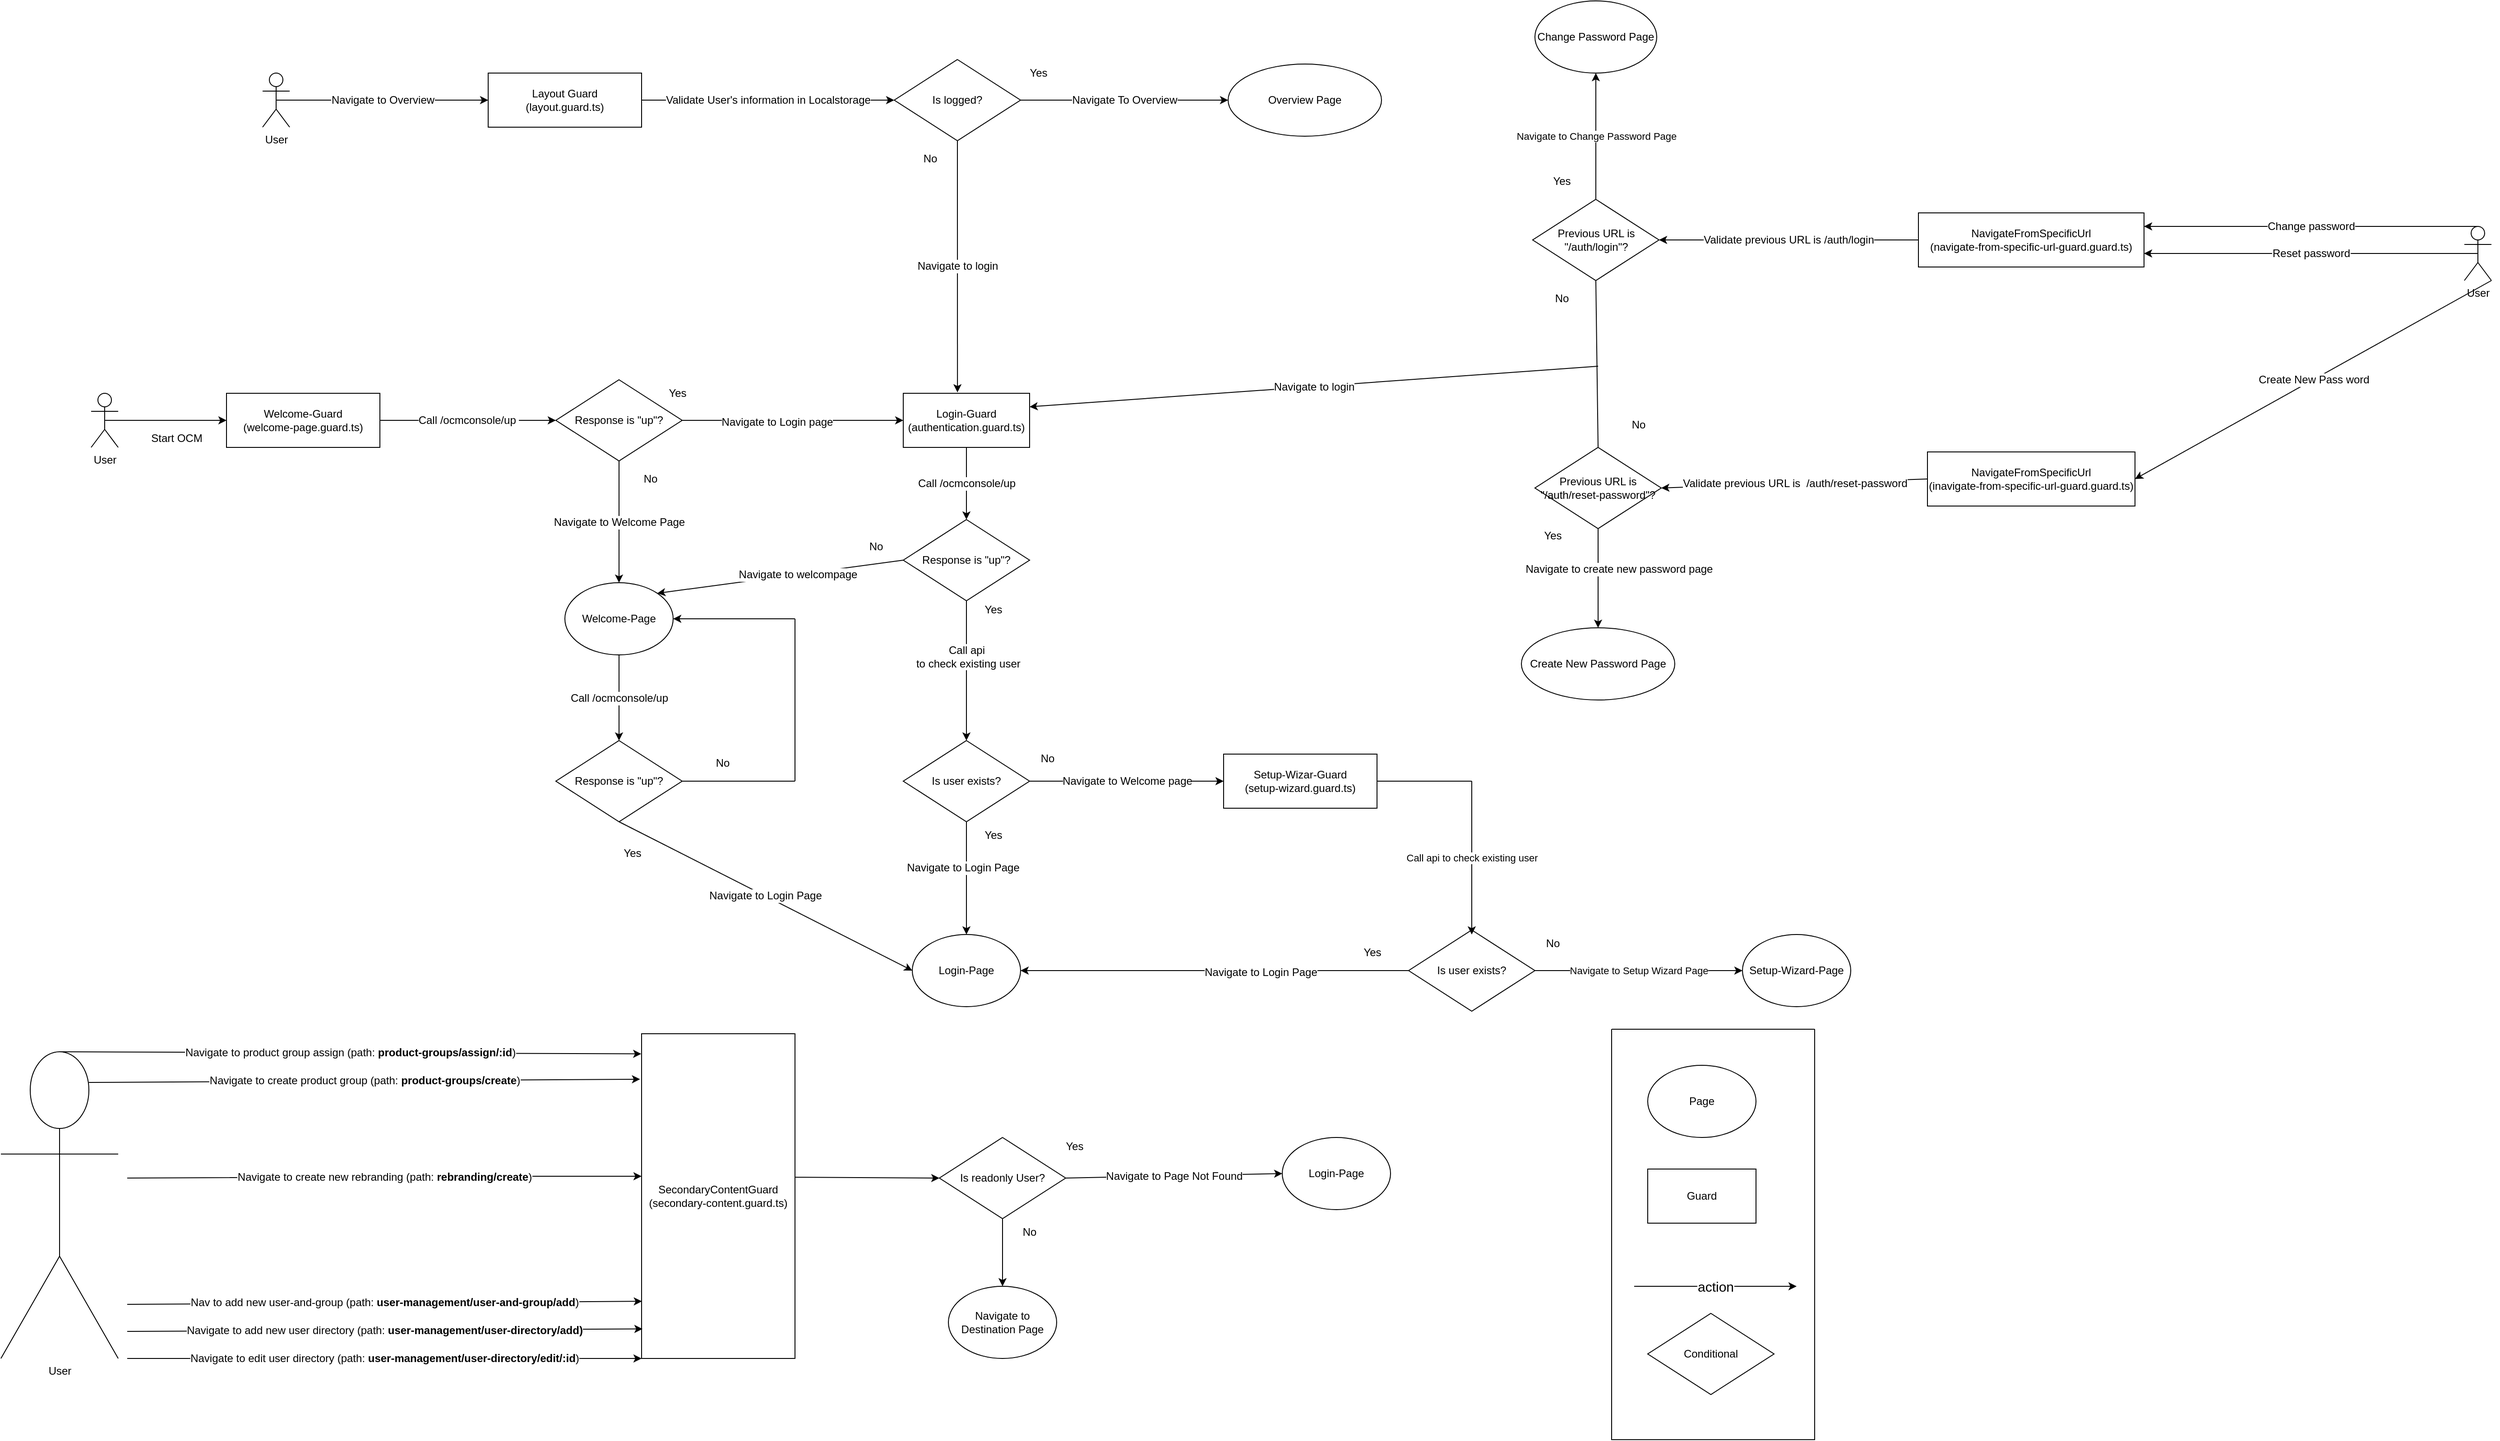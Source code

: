 <mxfile version="15.2.9" type="github">
  <diagram id="R2lEEEUBdFMjLlhIrx00" name="Page-1">
    <mxGraphModel dx="3125" dy="1843" grid="1" gridSize="10" guides="1" tooltips="1" connect="1" arrows="1" fold="1" page="0" pageScale="1" pageWidth="850" pageHeight="1100" math="0" shadow="0" extFonts="Permanent Marker^https://fonts.googleapis.com/css?family=Permanent+Marker">
      <root>
        <mxCell id="0" />
        <mxCell id="1" parent="0" />
        <mxCell id="M-KNJrDklRf5NZTeeunS-158" value="User&lt;br&gt;" style="shape=umlActor;verticalLabelPosition=bottom;verticalAlign=top;html=1;outlineConnect=0;sketch=0;direction=east;" vertex="1" parent="1">
          <mxGeometry x="2410" y="-135" width="30" height="60" as="geometry" />
        </mxCell>
        <mxCell id="M-KNJrDklRf5NZTeeunS-159" value="NavigateFromSpecificUrl&lt;br&gt;(navigate-from-specific-url-guard.guard.ts)" style="rounded=0;whiteSpace=wrap;html=1;sketch=0;direction=east;" vertex="1" parent="1">
          <mxGeometry x="1805" y="-150" width="250" height="60" as="geometry" />
        </mxCell>
        <mxCell id="M-KNJrDklRf5NZTeeunS-160" value="Change password" style="endArrow=classic;html=1;fontSize=12;exitX=0.5;exitY=0;exitDx=0;exitDy=0;exitPerimeter=0;sketch=0;entryX=1;entryY=0.25;entryDx=0;entryDy=0;" edge="1" parent="1" source="M-KNJrDklRf5NZTeeunS-158" target="M-KNJrDklRf5NZTeeunS-159">
          <mxGeometry relative="1" as="geometry">
            <mxPoint x="1205" y="-225" as="sourcePoint" />
            <mxPoint x="2220" y="-40" as="targetPoint" />
          </mxGeometry>
        </mxCell>
        <mxCell id="M-KNJrDklRf5NZTeeunS-161" value="Previous URL is &quot;/auth/login&quot;?" style="rhombus;whiteSpace=wrap;html=1;sketch=0;direction=east;" vertex="1" parent="1">
          <mxGeometry x="1377.5" y="-165" width="140" height="90" as="geometry" />
        </mxCell>
        <mxCell id="M-KNJrDklRf5NZTeeunS-162" value="Validate previous URL is /auth/login" style="endArrow=classic;html=1;fontSize=12;entryX=1;entryY=0.5;entryDx=0;entryDy=0;exitX=0;exitY=0.5;exitDx=0;exitDy=0;sketch=0;" edge="1" parent="1" source="M-KNJrDklRf5NZTeeunS-159" target="M-KNJrDklRf5NZTeeunS-161">
          <mxGeometry relative="1" as="geometry">
            <mxPoint x="1365" y="35" as="sourcePoint" />
            <mxPoint x="1605" y="35" as="targetPoint" />
          </mxGeometry>
        </mxCell>
        <mxCell id="M-KNJrDklRf5NZTeeunS-163" value="Change Password Page" style="ellipse;whiteSpace=wrap;html=1;sketch=0;direction=east;" vertex="1" parent="1">
          <mxGeometry x="1380" y="-385" width="135" height="80" as="geometry" />
        </mxCell>
        <mxCell id="M-KNJrDklRf5NZTeeunS-165" value="Navigate to Change Password Page" style="endArrow=classic;html=1;startArrow=none;sketch=0;entryX=0.5;entryY=1;entryDx=0;entryDy=0;exitX=0.5;exitY=0;exitDx=0;exitDy=0;" edge="1" parent="1" source="M-KNJrDklRf5NZTeeunS-161" target="M-KNJrDklRf5NZTeeunS-163">
          <mxGeometry width="50" height="50" relative="1" as="geometry">
            <mxPoint x="1445" y="35" as="sourcePoint" />
            <mxPoint x="1535" y="-55" as="targetPoint" />
          </mxGeometry>
        </mxCell>
        <mxCell id="M-KNJrDklRf5NZTeeunS-171" value="NavigateFromSpecificUrl&lt;br&gt;(inavigate-from-specific-url-guard.guard.ts)" style="rounded=0;whiteSpace=wrap;html=1;sketch=0;direction=east;" vertex="1" parent="1">
          <mxGeometry x="1815" y="115" width="230" height="60" as="geometry" />
        </mxCell>
        <mxCell id="M-KNJrDklRf5NZTeeunS-172" value="Previous URL is &quot;/auth/reset-password&quot;?" style="rhombus;whiteSpace=wrap;html=1;sketch=0;direction=east;" vertex="1" parent="1">
          <mxGeometry x="1380" y="110" width="140" height="90" as="geometry" />
        </mxCell>
        <mxCell id="M-KNJrDklRf5NZTeeunS-173" value="Validate previous URL is&amp;nbsp; /auth/reset-password" style="endArrow=classic;html=1;fontSize=12;exitX=0;exitY=0.5;exitDx=0;exitDy=0;sketch=0;entryX=1;entryY=0.5;entryDx=0;entryDy=0;" edge="1" parent="1" source="M-KNJrDklRf5NZTeeunS-171" target="M-KNJrDklRf5NZTeeunS-172">
          <mxGeometry relative="1" as="geometry">
            <mxPoint x="1365" y="280" as="sourcePoint" />
            <mxPoint x="1560" y="180" as="targetPoint" />
          </mxGeometry>
        </mxCell>
        <mxCell id="M-KNJrDklRf5NZTeeunS-174" value="Create New Password Page" style="ellipse;whiteSpace=wrap;html=1;sketch=0;direction=east;" vertex="1" parent="1">
          <mxGeometry x="1365" y="310" width="170" height="80" as="geometry" />
        </mxCell>
        <mxCell id="M-KNJrDklRf5NZTeeunS-175" value="" style="endArrow=classic;html=1;startArrow=none;entryX=0.5;entryY=0;entryDx=0;entryDy=0;sketch=0;exitX=0.5;exitY=1;exitDx=0;exitDy=0;" edge="1" parent="1" source="M-KNJrDklRf5NZTeeunS-172" target="M-KNJrDklRf5NZTeeunS-174">
          <mxGeometry width="50" height="50" relative="1" as="geometry">
            <mxPoint x="1370" y="240" as="sourcePoint" />
            <mxPoint x="2225" y="305" as="targetPoint" />
          </mxGeometry>
        </mxCell>
        <mxCell id="M-KNJrDklRf5NZTeeunS-176" value="Navigate to create new password page" style="edgeLabel;html=1;align=center;verticalAlign=middle;resizable=0;points=[];fontSize=12;" vertex="1" connectable="0" parent="M-KNJrDklRf5NZTeeunS-175">
          <mxGeometry x="-0.184" y="-4" relative="1" as="geometry">
            <mxPoint x="27" as="offset" />
          </mxGeometry>
        </mxCell>
        <mxCell id="M-KNJrDklRf5NZTeeunS-177" value="Yes" style="text;html=1;strokeColor=none;fillColor=none;align=center;verticalAlign=middle;whiteSpace=wrap;rounded=0;sketch=0;direction=east;" vertex="1" parent="1">
          <mxGeometry x="1310" y="200" width="180" height="15" as="geometry" />
        </mxCell>
        <mxCell id="M-KNJrDklRf5NZTeeunS-180" value="No" style="text;html=1;strokeColor=none;fillColor=none;align=center;verticalAlign=middle;whiteSpace=wrap;rounded=0;sketch=0;direction=east;" vertex="1" parent="1">
          <mxGeometry x="1405" y="70" width="180" height="30" as="geometry" />
        </mxCell>
        <mxCell id="M-KNJrDklRf5NZTeeunS-181" value="Create New Pass word" style="endArrow=classic;html=1;fontSize=12;entryX=1;entryY=0.5;entryDx=0;entryDy=0;exitX=1;exitY=1;exitDx=0;exitDy=0;sketch=0;exitPerimeter=0;" edge="1" parent="1" source="M-KNJrDklRf5NZTeeunS-158" target="M-KNJrDklRf5NZTeeunS-171">
          <mxGeometry relative="1" as="geometry">
            <mxPoint x="1005" y="-105" as="sourcePoint" />
            <mxPoint x="1245" y="-105" as="targetPoint" />
          </mxGeometry>
        </mxCell>
        <mxCell id="M-KNJrDklRf5NZTeeunS-182" value="Reset password" style="endArrow=classic;html=1;fontSize=12;entryX=1;entryY=0.75;entryDx=0;entryDy=0;exitX=0.5;exitY=0.5;exitDx=0;exitDy=0;sketch=0;exitPerimeter=0;" edge="1" parent="1" source="M-KNJrDklRf5NZTeeunS-158" target="M-KNJrDklRf5NZTeeunS-159">
          <mxGeometry relative="1" as="geometry">
            <mxPoint x="997.5" y="-129" as="sourcePoint" />
            <mxPoint x="1242.93" y="-127.02" as="targetPoint" />
          </mxGeometry>
        </mxCell>
        <mxCell id="M-KNJrDklRf5NZTeeunS-3" value="" style="endArrow=classic;html=1;exitX=0.5;exitY=0.5;exitDx=0;exitDy=0;exitPerimeter=0;entryX=0;entryY=0.5;entryDx=0;entryDy=0;" edge="1" parent="1" source="M-KNJrDklRf5NZTeeunS-4" target="M-KNJrDklRf5NZTeeunS-6">
          <mxGeometry width="50" height="50" relative="1" as="geometry">
            <mxPoint x="-30" y="80" as="sourcePoint" />
            <mxPoint x="-50" y="80" as="targetPoint" />
          </mxGeometry>
        </mxCell>
        <mxCell id="M-KNJrDklRf5NZTeeunS-4" value="User&lt;br&gt;" style="shape=umlActor;verticalLabelPosition=bottom;verticalAlign=top;html=1;outlineConnect=0;" vertex="1" parent="1">
          <mxGeometry x="-220" y="50" width="30" height="60" as="geometry" />
        </mxCell>
        <mxCell id="M-KNJrDklRf5NZTeeunS-5" value="Start OCM" style="text;html=1;strokeColor=none;fillColor=none;align=center;verticalAlign=middle;whiteSpace=wrap;rounded=0;" vertex="1" parent="1">
          <mxGeometry x="-160" y="90" width="70" height="20" as="geometry" />
        </mxCell>
        <mxCell id="M-KNJrDklRf5NZTeeunS-6" value="Welcome-Guard&lt;br&gt;(welcome-page.guard.ts)" style="rounded=0;whiteSpace=wrap;html=1;" vertex="1" parent="1">
          <mxGeometry x="-70" y="50" width="170" height="60" as="geometry" />
        </mxCell>
        <mxCell id="M-KNJrDklRf5NZTeeunS-7" value="" style="endArrow=classic;html=1;entryX=0;entryY=0.5;entryDx=0;entryDy=0;exitX=1;exitY=0.5;exitDx=0;exitDy=0;" edge="1" parent="1" source="M-KNJrDklRf5NZTeeunS-41" target="M-KNJrDklRf5NZTeeunS-9">
          <mxGeometry width="50" height="50" relative="1" as="geometry">
            <mxPoint x="480" y="80" as="sourcePoint" />
            <mxPoint x="600" y="80" as="targetPoint" />
          </mxGeometry>
        </mxCell>
        <mxCell id="M-KNJrDklRf5NZTeeunS-54" value="Text" style="edgeLabel;html=1;align=center;verticalAlign=middle;resizable=0;points=[];" vertex="1" connectable="0" parent="M-KNJrDklRf5NZTeeunS-7">
          <mxGeometry x="-0.2" y="-3" relative="1" as="geometry">
            <mxPoint as="offset" />
          </mxGeometry>
        </mxCell>
        <mxCell id="M-KNJrDklRf5NZTeeunS-55" value="Text" style="edgeLabel;html=1;align=center;verticalAlign=middle;resizable=0;points=[];" vertex="1" connectable="0" parent="M-KNJrDklRf5NZTeeunS-7">
          <mxGeometry x="-0.167" y="-5" relative="1" as="geometry">
            <mxPoint as="offset" />
          </mxGeometry>
        </mxCell>
        <mxCell id="M-KNJrDklRf5NZTeeunS-56" value="&lt;span style=&quot;font-size: 12px;&quot;&gt;Navigate to Login page&lt;/span&gt;" style="edgeLabel;html=1;align=center;verticalAlign=middle;resizable=0;points=[];fontSize=12;" vertex="1" connectable="0" parent="M-KNJrDklRf5NZTeeunS-7">
          <mxGeometry x="-0.143" y="-2" relative="1" as="geometry">
            <mxPoint as="offset" />
          </mxGeometry>
        </mxCell>
        <mxCell id="M-KNJrDklRf5NZTeeunS-9" value="Login-Guard&lt;br&gt;(authentication.guard.ts)&lt;br&gt;" style="rounded=0;whiteSpace=wrap;html=1;" vertex="1" parent="1">
          <mxGeometry x="680" y="50" width="140" height="60" as="geometry" />
        </mxCell>
        <mxCell id="M-KNJrDklRf5NZTeeunS-12" value="Welcome-Page" style="ellipse;whiteSpace=wrap;html=1;" vertex="1" parent="1">
          <mxGeometry x="305" y="260" width="120" height="80" as="geometry" />
        </mxCell>
        <mxCell id="M-KNJrDklRf5NZTeeunS-16" value="Login-Page" style="ellipse;whiteSpace=wrap;html=1;" vertex="1" parent="1">
          <mxGeometry x="690" y="650" width="120" height="80" as="geometry" />
        </mxCell>
        <mxCell id="M-KNJrDklRf5NZTeeunS-23" value="Response is &quot;up&quot;?" style="rhombus;whiteSpace=wrap;html=1;" vertex="1" parent="1">
          <mxGeometry x="680" y="190" width="140" height="90" as="geometry" />
        </mxCell>
        <mxCell id="M-KNJrDklRf5NZTeeunS-25" value="&lt;font style=&quot;font-size: 12px&quot;&gt;Call /ocmconsole/up&lt;/font&gt;" style="endArrow=classic;html=1;entryX=0.5;entryY=0;entryDx=0;entryDy=0;exitX=0.5;exitY=1;exitDx=0;exitDy=0;" edge="1" parent="1" source="M-KNJrDklRf5NZTeeunS-9" target="M-KNJrDklRf5NZTeeunS-23">
          <mxGeometry width="50" height="50" relative="1" as="geometry">
            <mxPoint x="445" y="310" as="sourcePoint" />
            <mxPoint x="690" y="360" as="targetPoint" />
          </mxGeometry>
        </mxCell>
        <mxCell id="M-KNJrDklRf5NZTeeunS-26" value="" style="endArrow=classic;html=1;exitX=0.5;exitY=1;exitDx=0;exitDy=0;entryX=0.5;entryY=0;entryDx=0;entryDy=0;" edge="1" parent="1" source="M-KNJrDklRf5NZTeeunS-23" target="M-KNJrDklRf5NZTeeunS-30">
          <mxGeometry width="50" height="50" relative="1" as="geometry">
            <mxPoint x="740" y="340" as="sourcePoint" />
            <mxPoint x="750" y="360" as="targetPoint" />
          </mxGeometry>
        </mxCell>
        <mxCell id="M-KNJrDklRf5NZTeeunS-43" value="&lt;span style=&quot;font-size: 12px&quot;&gt;Call api&lt;br&gt;&amp;nbsp;to check existing user&lt;/span&gt;" style="edgeLabel;html=1;align=center;verticalAlign=middle;resizable=0;points=[];" vertex="1" connectable="0" parent="M-KNJrDklRf5NZTeeunS-26">
          <mxGeometry x="-0.4" y="-4" relative="1" as="geometry">
            <mxPoint x="4" y="15" as="offset" />
          </mxGeometry>
        </mxCell>
        <mxCell id="M-KNJrDklRf5NZTeeunS-27" value="Yes" style="text;html=1;strokeColor=none;fillColor=none;align=center;verticalAlign=middle;whiteSpace=wrap;rounded=0;" vertex="1" parent="1">
          <mxGeometry x="690" y="480" width="180" height="20" as="geometry" />
        </mxCell>
        <mxCell id="M-KNJrDklRf5NZTeeunS-28" value="No" style="text;html=1;strokeColor=none;fillColor=none;align=center;verticalAlign=middle;whiteSpace=wrap;rounded=0;" vertex="1" parent="1">
          <mxGeometry x="560" y="210" width="180" height="20" as="geometry" />
        </mxCell>
        <mxCell id="M-KNJrDklRf5NZTeeunS-29" value="" style="endArrow=classic;html=1;exitX=0;exitY=0.5;exitDx=0;exitDy=0;entryX=1;entryY=0;entryDx=0;entryDy=0;" edge="1" parent="1" source="M-KNJrDklRf5NZTeeunS-23" target="M-KNJrDklRf5NZTeeunS-12">
          <mxGeometry width="50" height="50" relative="1" as="geometry">
            <mxPoint x="760" y="290" as="sourcePoint" />
            <mxPoint x="930" y="235" as="targetPoint" />
          </mxGeometry>
        </mxCell>
        <mxCell id="M-KNJrDklRf5NZTeeunS-45" value="&lt;span style=&quot;font-size: 12px&quot;&gt;Navigate to welcompage&lt;/span&gt;" style="edgeLabel;html=1;align=center;verticalAlign=middle;resizable=0;points=[];" vertex="1" connectable="0" parent="M-KNJrDklRf5NZTeeunS-29">
          <mxGeometry x="-0.143" relative="1" as="geometry">
            <mxPoint as="offset" />
          </mxGeometry>
        </mxCell>
        <mxCell id="M-KNJrDklRf5NZTeeunS-32" value="" style="endArrow=classic;html=1;exitX=0.5;exitY=1;exitDx=0;exitDy=0;entryX=0.5;entryY=0;entryDx=0;entryDy=0;startArrow=none;" edge="1" parent="1" source="M-KNJrDklRf5NZTeeunS-30" target="M-KNJrDklRf5NZTeeunS-16">
          <mxGeometry width="50" height="50" relative="1" as="geometry">
            <mxPoint x="750" y="450" as="sourcePoint" />
            <mxPoint x="750" y="530" as="targetPoint" />
          </mxGeometry>
        </mxCell>
        <mxCell id="M-KNJrDklRf5NZTeeunS-79" value="Navigate to Login Page" style="edgeLabel;html=1;align=center;verticalAlign=middle;resizable=0;points=[];fontSize=12;" vertex="1" connectable="0" parent="M-KNJrDklRf5NZTeeunS-32">
          <mxGeometry x="-0.184" y="-4" relative="1" as="geometry">
            <mxPoint as="offset" />
          </mxGeometry>
        </mxCell>
        <mxCell id="M-KNJrDklRf5NZTeeunS-33" value="Yes" style="text;html=1;strokeColor=none;fillColor=none;align=center;verticalAlign=middle;whiteSpace=wrap;rounded=0;" vertex="1" parent="1">
          <mxGeometry x="690" y="280" width="180" height="20" as="geometry" />
        </mxCell>
        <mxCell id="M-KNJrDklRf5NZTeeunS-36" value="&lt;font style=&quot;font-size: 12px&quot;&gt;Navigate to Welcome page&lt;/font&gt;" style="endArrow=classic;html=1;exitX=1;exitY=0.5;exitDx=0;exitDy=0;entryX=0;entryY=0.5;entryDx=0;entryDy=0;" edge="1" parent="1" source="M-KNJrDklRf5NZTeeunS-30" target="M-KNJrDklRf5NZTeeunS-39">
          <mxGeometry width="50" height="50" relative="1" as="geometry">
            <mxPoint x="830" y="245" as="sourcePoint" />
            <mxPoint x="960" y="405" as="targetPoint" />
          </mxGeometry>
        </mxCell>
        <mxCell id="M-KNJrDklRf5NZTeeunS-37" value="Setup-Wizard-Page" style="ellipse;whiteSpace=wrap;html=1;" vertex="1" parent="1">
          <mxGeometry x="1610" y="650" width="120" height="80" as="geometry" />
        </mxCell>
        <mxCell id="M-KNJrDklRf5NZTeeunS-38" value="No" style="text;html=1;strokeColor=none;fillColor=none;align=center;verticalAlign=middle;whiteSpace=wrap;rounded=0;" vertex="1" parent="1">
          <mxGeometry x="750" y="445" width="180" height="20" as="geometry" />
        </mxCell>
        <mxCell id="M-KNJrDklRf5NZTeeunS-39" value="Setup-Wizar-Guard&lt;br&gt;(setup-wizard.guard.ts)" style="rounded=0;whiteSpace=wrap;html=1;" vertex="1" parent="1">
          <mxGeometry x="1035" y="450" width="170" height="60" as="geometry" />
        </mxCell>
        <mxCell id="M-KNJrDklRf5NZTeeunS-41" value="Response is &quot;up&quot;?" style="rhombus;whiteSpace=wrap;html=1;" vertex="1" parent="1">
          <mxGeometry x="295" y="35" width="140" height="90" as="geometry" />
        </mxCell>
        <mxCell id="M-KNJrDklRf5NZTeeunS-42" value="&lt;font style=&quot;font-size: 12px&quot;&gt;Navigate to Welcome Page&lt;/font&gt;" style="endArrow=classic;html=1;exitX=0.5;exitY=1;exitDx=0;exitDy=0;entryX=0.5;entryY=0;entryDx=0;entryDy=0;" edge="1" parent="1" source="M-KNJrDklRf5NZTeeunS-41" target="M-KNJrDklRf5NZTeeunS-12">
          <mxGeometry width="50" height="50" relative="1" as="geometry">
            <mxPoint x="362.5" y="150" as="sourcePoint" />
            <mxPoint x="320" y="240" as="targetPoint" />
          </mxGeometry>
        </mxCell>
        <mxCell id="M-KNJrDklRf5NZTeeunS-30" value="Is user exists?" style="rhombus;whiteSpace=wrap;html=1;" vertex="1" parent="1">
          <mxGeometry x="680" y="435" width="140" height="90" as="geometry" />
        </mxCell>
        <mxCell id="M-KNJrDklRf5NZTeeunS-49" style="edgeStyle=orthogonalEdgeStyle;rounded=0;orthogonalLoop=1;jettySize=auto;html=1;exitX=0.5;exitY=1;exitDx=0;exitDy=0;" edge="1" parent="1" source="M-KNJrDklRf5NZTeeunS-38" target="M-KNJrDklRf5NZTeeunS-38">
          <mxGeometry relative="1" as="geometry" />
        </mxCell>
        <mxCell id="M-KNJrDklRf5NZTeeunS-50" value="Yes" style="text;html=1;strokeColor=none;fillColor=none;align=center;verticalAlign=middle;whiteSpace=wrap;rounded=0;" vertex="1" parent="1">
          <mxGeometry x="690" y="530" width="180" height="20" as="geometry" />
        </mxCell>
        <mxCell id="M-KNJrDklRf5NZTeeunS-51" value="&lt;font style=&quot;font-size: 12px&quot;&gt;Call /ocmconsole/up&amp;nbsp;&lt;/font&gt;" style="endArrow=classic;html=1;exitX=1;exitY=0.5;exitDx=0;exitDy=0;entryX=0;entryY=0.5;entryDx=0;entryDy=0;" edge="1" parent="1" source="M-KNJrDklRf5NZTeeunS-6" target="M-KNJrDklRf5NZTeeunS-41">
          <mxGeometry width="50" height="50" relative="1" as="geometry">
            <mxPoint x="390" y="215" as="sourcePoint" />
            <mxPoint x="395" y="280" as="targetPoint" />
          </mxGeometry>
        </mxCell>
        <mxCell id="M-KNJrDklRf5NZTeeunS-52" value="Yes" style="text;html=1;strokeColor=none;fillColor=none;align=center;verticalAlign=middle;whiteSpace=wrap;rounded=0;" vertex="1" parent="1">
          <mxGeometry x="340" y="40" width="180" height="20" as="geometry" />
        </mxCell>
        <mxCell id="M-KNJrDklRf5NZTeeunS-58" value="&#xa;&#xa;&lt;span style=&quot;color: rgb(0, 0, 0); font-family: helvetica; font-size: 12px; font-style: normal; font-weight: 400; letter-spacing: normal; text-align: center; text-indent: 0px; text-transform: none; word-spacing: 0px; background-color: rgb(255, 255, 255); display: inline; float: none;&quot;&gt;Response is &quot;up&quot;?&lt;/span&gt;&#xa;&#xa;" style="rhombus;whiteSpace=wrap;html=1;" vertex="1" parent="1">
          <mxGeometry x="295" y="435" width="140" height="90" as="geometry" />
        </mxCell>
        <mxCell id="M-KNJrDklRf5NZTeeunS-59" value="&lt;font style=&quot;font-size: 12px&quot;&gt;Call /ocmconsole/up&lt;/font&gt;" style="endArrow=classic;html=1;exitX=0.5;exitY=1;exitDx=0;exitDy=0;entryX=0.5;entryY=0;entryDx=0;entryDy=0;" edge="1" parent="1" source="M-KNJrDklRf5NZTeeunS-12" target="M-KNJrDklRf5NZTeeunS-58">
          <mxGeometry width="50" height="50" relative="1" as="geometry">
            <mxPoint x="375" y="135" as="sourcePoint" />
            <mxPoint x="375" y="270" as="targetPoint" />
          </mxGeometry>
        </mxCell>
        <mxCell id="M-KNJrDklRf5NZTeeunS-68" value="&lt;font style=&quot;font-size: 12px&quot;&gt;Navigate to Login Page&lt;/font&gt;" style="endArrow=classic;html=1;exitX=0.5;exitY=1;exitDx=0;exitDy=0;entryX=0;entryY=0.5;entryDx=0;entryDy=0;" edge="1" parent="1" source="M-KNJrDklRf5NZTeeunS-58" target="M-KNJrDklRf5NZTeeunS-16">
          <mxGeometry relative="1" as="geometry">
            <mxPoint x="610" y="360" as="sourcePoint" />
            <mxPoint x="710" y="360" as="targetPoint" />
          </mxGeometry>
        </mxCell>
        <mxCell id="M-KNJrDklRf5NZTeeunS-70" value="Yes" style="text;html=1;strokeColor=none;fillColor=none;align=center;verticalAlign=middle;whiteSpace=wrap;rounded=0;" vertex="1" parent="1">
          <mxGeometry x="290" y="550" width="180" height="20" as="geometry" />
        </mxCell>
        <mxCell id="M-KNJrDklRf5NZTeeunS-71" value="No" style="text;html=1;strokeColor=none;fillColor=none;align=center;verticalAlign=middle;whiteSpace=wrap;rounded=0;" vertex="1" parent="1">
          <mxGeometry x="310" y="135" width="180" height="20" as="geometry" />
        </mxCell>
        <mxCell id="M-KNJrDklRf5NZTeeunS-74" value="" style="endArrow=none;html=1;exitX=1;exitY=0.5;exitDx=0;exitDy=0;" edge="1" parent="1" source="M-KNJrDklRf5NZTeeunS-58">
          <mxGeometry width="50" height="50" relative="1" as="geometry">
            <mxPoint x="630" y="380" as="sourcePoint" />
            <mxPoint x="560" y="480" as="targetPoint" />
          </mxGeometry>
        </mxCell>
        <mxCell id="M-KNJrDklRf5NZTeeunS-75" value="" style="endArrow=classic;html=1;entryX=1;entryY=0.5;entryDx=0;entryDy=0;" edge="1" parent="1" target="M-KNJrDklRf5NZTeeunS-12">
          <mxGeometry width="50" height="50" relative="1" as="geometry">
            <mxPoint x="560" y="300" as="sourcePoint" />
            <mxPoint x="560" y="320" as="targetPoint" />
          </mxGeometry>
        </mxCell>
        <mxCell id="M-KNJrDklRf5NZTeeunS-76" value="" style="endArrow=none;html=1;" edge="1" parent="1">
          <mxGeometry width="50" height="50" relative="1" as="geometry">
            <mxPoint x="560" y="480" as="sourcePoint" />
            <mxPoint x="560" y="300" as="targetPoint" />
          </mxGeometry>
        </mxCell>
        <mxCell id="M-KNJrDklRf5NZTeeunS-77" value="No" style="text;html=1;strokeColor=none;fillColor=none;align=center;verticalAlign=middle;whiteSpace=wrap;rounded=0;" vertex="1" parent="1">
          <mxGeometry x="390" y="450" width="180" height="20" as="geometry" />
        </mxCell>
        <mxCell id="M-KNJrDklRf5NZTeeunS-80" value="Is user exists?" style="rhombus;whiteSpace=wrap;html=1;" vertex="1" parent="1">
          <mxGeometry x="1240" y="645" width="140" height="90" as="geometry" />
        </mxCell>
        <mxCell id="M-KNJrDklRf5NZTeeunS-87" value="" style="endArrow=classic;html=1;exitX=0;exitY=0.5;exitDx=0;exitDy=0;startArrow=none;entryX=1;entryY=0.5;entryDx=0;entryDy=0;" edge="1" parent="1" source="M-KNJrDklRf5NZTeeunS-80" target="M-KNJrDklRf5NZTeeunS-16">
          <mxGeometry width="50" height="50" relative="1" as="geometry">
            <mxPoint x="760" y="535" as="sourcePoint" />
            <mxPoint x="1530" y="650" as="targetPoint" />
          </mxGeometry>
        </mxCell>
        <mxCell id="M-KNJrDklRf5NZTeeunS-89" value="Text" style="edgeLabel;html=1;align=center;verticalAlign=middle;resizable=0;points=[];fontSize=12;" vertex="1" connectable="0" parent="M-KNJrDklRf5NZTeeunS-87">
          <mxGeometry x="-0.168" y="3" relative="1" as="geometry">
            <mxPoint as="offset" />
          </mxGeometry>
        </mxCell>
        <mxCell id="M-KNJrDklRf5NZTeeunS-90" value="Navigate to Login Page" style="edgeLabel;html=1;align=center;verticalAlign=middle;resizable=0;points=[];fontSize=12;" vertex="1" connectable="0" parent="M-KNJrDklRf5NZTeeunS-87">
          <mxGeometry x="-0.236" y="2" relative="1" as="geometry">
            <mxPoint as="offset" />
          </mxGeometry>
        </mxCell>
        <mxCell id="M-KNJrDklRf5NZTeeunS-91" value="" style="endArrow=none;html=1;fontSize=12;entryX=1;entryY=0.5;entryDx=0;entryDy=0;" edge="1" parent="1" target="M-KNJrDklRf5NZTeeunS-39">
          <mxGeometry width="50" height="50" relative="1" as="geometry">
            <mxPoint x="1310" y="480" as="sourcePoint" />
            <mxPoint x="1060" y="410" as="targetPoint" />
          </mxGeometry>
        </mxCell>
        <mxCell id="M-KNJrDklRf5NZTeeunS-92" value="" style="endArrow=classic;html=1;fontSize=12;" edge="1" parent="1">
          <mxGeometry relative="1" as="geometry">
            <mxPoint x="1310" y="480" as="sourcePoint" />
            <mxPoint x="1310" y="650" as="targetPoint" />
          </mxGeometry>
        </mxCell>
        <mxCell id="M-KNJrDklRf5NZTeeunS-93" value="Call api to check existing user" style="edgeLabel;resizable=0;html=1;align=center;verticalAlign=middle;" connectable="0" vertex="1" parent="M-KNJrDklRf5NZTeeunS-92">
          <mxGeometry relative="1" as="geometry" />
        </mxCell>
        <mxCell id="M-KNJrDklRf5NZTeeunS-94" value="Yes" style="text;html=1;strokeColor=none;fillColor=none;align=center;verticalAlign=middle;whiteSpace=wrap;rounded=0;" vertex="1" parent="1">
          <mxGeometry x="1110" y="660" width="180" height="20" as="geometry" />
        </mxCell>
        <mxCell id="M-KNJrDklRf5NZTeeunS-95" value="No" style="text;html=1;strokeColor=none;fillColor=none;align=center;verticalAlign=middle;whiteSpace=wrap;rounded=0;" vertex="1" parent="1">
          <mxGeometry x="1310" y="650" width="180" height="20" as="geometry" />
        </mxCell>
        <mxCell id="M-KNJrDklRf5NZTeeunS-96" value="" style="endArrow=classic;html=1;fontSize=12;exitX=1;exitY=0.5;exitDx=0;exitDy=0;entryX=0;entryY=0.5;entryDx=0;entryDy=0;" edge="1" parent="1" source="M-KNJrDklRf5NZTeeunS-80" target="M-KNJrDklRf5NZTeeunS-37">
          <mxGeometry relative="1" as="geometry">
            <mxPoint x="950" y="510" as="sourcePoint" />
            <mxPoint x="1490" y="690" as="targetPoint" />
          </mxGeometry>
        </mxCell>
        <mxCell id="M-KNJrDklRf5NZTeeunS-97" value="Navigate to Setup Wizard Page" style="edgeLabel;resizable=0;html=1;align=center;verticalAlign=middle;" connectable="0" vertex="1" parent="M-KNJrDklRf5NZTeeunS-96">
          <mxGeometry relative="1" as="geometry" />
        </mxCell>
        <mxCell id="M-KNJrDklRf5NZTeeunS-147" value="User&lt;br&gt;" style="shape=umlActor;verticalLabelPosition=bottom;verticalAlign=top;html=1;outlineConnect=0;" vertex="1" parent="1">
          <mxGeometry x="-30" y="-305" width="30" height="60" as="geometry" />
        </mxCell>
        <mxCell id="M-KNJrDklRf5NZTeeunS-148" value="Navigate to Overview" style="endArrow=classic;html=1;fontSize=12;exitX=0.5;exitY=0.5;exitDx=0;exitDy=0;exitPerimeter=0;entryX=0;entryY=0.5;entryDx=0;entryDy=0;" edge="1" parent="1" source="M-KNJrDklRf5NZTeeunS-147" target="M-KNJrDklRf5NZTeeunS-149">
          <mxGeometry relative="1" as="geometry">
            <mxPoint x="-10" y="-275.5" as="sourcePoint" />
            <mxPoint x="210" y="-275.5" as="targetPoint" />
          </mxGeometry>
        </mxCell>
        <mxCell id="M-KNJrDklRf5NZTeeunS-149" value="Layout Guard&lt;br&gt;(layout.guard.ts)" style="rounded=0;whiteSpace=wrap;html=1;" vertex="1" parent="1">
          <mxGeometry x="220" y="-305" width="170" height="60" as="geometry" />
        </mxCell>
        <mxCell id="M-KNJrDklRf5NZTeeunS-150" value="Is logged?" style="rhombus;whiteSpace=wrap;html=1;" vertex="1" parent="1">
          <mxGeometry x="670" y="-320" width="140" height="90" as="geometry" />
        </mxCell>
        <mxCell id="M-KNJrDklRf5NZTeeunS-151" value="Validate User&#39;s information in Localstorage" style="endArrow=classic;html=1;fontSize=12;exitX=1;exitY=0.5;exitDx=0;exitDy=0;entryX=0;entryY=0.5;entryDx=0;entryDy=0;" edge="1" parent="1" source="M-KNJrDklRf5NZTeeunS-149" target="M-KNJrDklRf5NZTeeunS-150">
          <mxGeometry relative="1" as="geometry">
            <mxPoint x="310" y="-285" as="sourcePoint" />
            <mxPoint x="410" y="-285" as="targetPoint" />
          </mxGeometry>
        </mxCell>
        <mxCell id="M-KNJrDklRf5NZTeeunS-152" value="Navigate To Overview" style="endArrow=classic;html=1;fontSize=12;exitX=1;exitY=0.5;exitDx=0;exitDy=0;entryX=0;entryY=0.5;entryDx=0;entryDy=0;" edge="1" parent="1" source="M-KNJrDklRf5NZTeeunS-150" target="M-KNJrDklRf5NZTeeunS-157">
          <mxGeometry relative="1" as="geometry">
            <mxPoint x="400" y="-265" as="sourcePoint" />
            <mxPoint x="1020" y="-275" as="targetPoint" />
          </mxGeometry>
        </mxCell>
        <mxCell id="M-KNJrDklRf5NZTeeunS-153" value="Yes" style="text;html=1;strokeColor=none;fillColor=none;align=center;verticalAlign=middle;whiteSpace=wrap;rounded=0;" vertex="1" parent="1">
          <mxGeometry x="740" y="-320" width="180" height="30" as="geometry" />
        </mxCell>
        <mxCell id="M-KNJrDklRf5NZTeeunS-154" value="No" style="text;html=1;strokeColor=none;fillColor=none;align=center;verticalAlign=middle;whiteSpace=wrap;rounded=0;" vertex="1" parent="1">
          <mxGeometry x="620" y="-225" width="180" height="30" as="geometry" />
        </mxCell>
        <mxCell id="M-KNJrDklRf5NZTeeunS-155" value="Navigate to login" style="endArrow=classic;html=1;fontSize=12;exitX=0.5;exitY=1;exitDx=0;exitDy=0;entryX=0.429;entryY=-0.017;entryDx=0;entryDy=0;entryPerimeter=0;" edge="1" parent="1" source="M-KNJrDklRf5NZTeeunS-150" target="M-KNJrDklRf5NZTeeunS-9">
          <mxGeometry relative="1" as="geometry">
            <mxPoint x="400" y="-265" as="sourcePoint" />
            <mxPoint x="740" y="-65" as="targetPoint" />
          </mxGeometry>
        </mxCell>
        <mxCell id="M-KNJrDklRf5NZTeeunS-157" value="Overview Page" style="ellipse;whiteSpace=wrap;html=1;" vertex="1" parent="1">
          <mxGeometry x="1040" y="-315" width="170" height="80" as="geometry" />
        </mxCell>
        <mxCell id="M-KNJrDklRf5NZTeeunS-241" value="Navigate to login" style="endArrow=classic;html=1;fontSize=12;entryX=1;entryY=0.25;entryDx=0;entryDy=0;" edge="1" parent="1" target="M-KNJrDklRf5NZTeeunS-9">
          <mxGeometry relative="1" as="geometry">
            <mxPoint x="1450" y="20" as="sourcePoint" />
            <mxPoint x="750.06" y="58.98" as="targetPoint" />
          </mxGeometry>
        </mxCell>
        <mxCell id="M-KNJrDklRf5NZTeeunS-243" value="No" style="text;html=1;strokeColor=none;fillColor=none;align=center;verticalAlign=middle;whiteSpace=wrap;rounded=0;sketch=0;direction=east;" vertex="1" parent="1">
          <mxGeometry x="1320" y="-70" width="180" height="30" as="geometry" />
        </mxCell>
        <mxCell id="M-KNJrDklRf5NZTeeunS-244" value="Yes" style="text;html=1;strokeColor=none;fillColor=none;align=center;verticalAlign=middle;whiteSpace=wrap;rounded=0;sketch=0;direction=east;" vertex="1" parent="1">
          <mxGeometry x="1320" y="-200" width="180" height="30" as="geometry" />
        </mxCell>
        <mxCell id="M-KNJrDklRf5NZTeeunS-247" value="" style="endArrow=none;html=1;fontSize=12;entryX=0.5;entryY=1;entryDx=0;entryDy=0;exitX=0.5;exitY=0;exitDx=0;exitDy=0;" edge="1" parent="1" source="M-KNJrDklRf5NZTeeunS-172" target="M-KNJrDklRf5NZTeeunS-161">
          <mxGeometry width="50" height="50" relative="1" as="geometry">
            <mxPoint x="1447" y="70" as="sourcePoint" />
            <mxPoint x="1280" y="-130" as="targetPoint" />
          </mxGeometry>
        </mxCell>
        <mxCell id="M-KNJrDklRf5NZTeeunS-251" value="User&lt;br&gt;" style="shape=umlActor;verticalLabelPosition=bottom;verticalAlign=top;html=1;outlineConnect=0;" vertex="1" parent="1">
          <mxGeometry x="-320" y="780" width="130" height="340" as="geometry" />
        </mxCell>
        <mxCell id="M-KNJrDklRf5NZTeeunS-253" value="SecondaryContentGuard&lt;br&gt;(secondary-content.guard.ts)" style="rounded=0;whiteSpace=wrap;html=1;" vertex="1" parent="1">
          <mxGeometry x="390" y="760" width="170" height="360" as="geometry" />
        </mxCell>
        <mxCell id="M-KNJrDklRf5NZTeeunS-254" value="Navigate to create product group (path: &lt;b&gt;product-groups/create&lt;/b&gt;)" style="endArrow=classic;html=1;fontSize=12;exitX=0.75;exitY=0.1;exitDx=0;exitDy=0;exitPerimeter=0;entryX=-0.01;entryY=0.14;entryDx=0;entryDy=0;entryPerimeter=0;" edge="1" parent="1" source="M-KNJrDklRf5NZTeeunS-251" target="M-KNJrDklRf5NZTeeunS-253">
          <mxGeometry relative="1" as="geometry">
            <mxPoint x="-175" y="970" as="sourcePoint" />
            <mxPoint x="-75" y="970" as="targetPoint" />
          </mxGeometry>
        </mxCell>
        <mxCell id="M-KNJrDklRf5NZTeeunS-257" value="Navigate to product group assign (path: &lt;b&gt;product-groups/assign/:id&lt;/b&gt;)" style="endArrow=classic;html=1;fontSize=12;exitX=0.5;exitY=0;exitDx=0;exitDy=0;exitPerimeter=0;entryX=-0.002;entryY=0.062;entryDx=0;entryDy=0;entryPerimeter=0;" edge="1" parent="1" source="M-KNJrDklRf5NZTeeunS-251" target="M-KNJrDklRf5NZTeeunS-253">
          <mxGeometry relative="1" as="geometry">
            <mxPoint x="-195" y="960" as="sourcePoint" />
            <mxPoint x="220" y="960" as="targetPoint" />
          </mxGeometry>
        </mxCell>
        <mxCell id="M-KNJrDklRf5NZTeeunS-258" value="Navigate to create new rebranding (path: &lt;b&gt;rebranding/create&lt;/b&gt;)" style="endArrow=classic;html=1;fontSize=12;" edge="1" parent="1">
          <mxGeometry relative="1" as="geometry">
            <mxPoint x="-180" y="920" as="sourcePoint" />
            <mxPoint x="390" y="918" as="targetPoint" />
            <Array as="points">
              <mxPoint x="230" y="918" />
            </Array>
          </mxGeometry>
        </mxCell>
        <mxCell id="M-KNJrDklRf5NZTeeunS-263" value="Navigate to add new user directory (path: &lt;b&gt;user-management/user-directory/add)&lt;/b&gt;" style="endArrow=classic;html=1;fontSize=12;entryX=0.006;entryY=0.909;entryDx=0;entryDy=0;entryPerimeter=0;" edge="1" parent="1" target="M-KNJrDklRf5NZTeeunS-253">
          <mxGeometry relative="1" as="geometry">
            <mxPoint x="-180" y="1090" as="sourcePoint" />
            <mxPoint x="248.3" y="820.4" as="targetPoint" />
          </mxGeometry>
        </mxCell>
        <mxCell id="M-KNJrDklRf5NZTeeunS-264" value="Nav to add new user-and-group (path: &lt;b&gt;user-management/user-and-group/add&lt;/b&gt;)" style="endArrow=classic;html=1;fontSize=12;entryX=0.002;entryY=0.824;entryDx=0;entryDy=0;entryPerimeter=0;" edge="1" parent="1" target="M-KNJrDklRf5NZTeeunS-253">
          <mxGeometry relative="1" as="geometry">
            <mxPoint x="-180" y="1060" as="sourcePoint" />
            <mxPoint x="216.94" y="1030.08" as="targetPoint" />
          </mxGeometry>
        </mxCell>
        <mxCell id="M-KNJrDklRf5NZTeeunS-265" value="Navigate to edit user directory (path: &lt;b&gt;user-management/user-directory/edit/:id&lt;/b&gt;)" style="endArrow=classic;html=1;fontSize=12;entryX=0;entryY=1;entryDx=0;entryDy=0;" edge="1" parent="1" target="M-KNJrDklRf5NZTeeunS-253">
          <mxGeometry relative="1" as="geometry">
            <mxPoint x="-180" y="1120" as="sourcePoint" />
            <mxPoint x="256.94" y="1078.08" as="targetPoint" />
          </mxGeometry>
        </mxCell>
        <mxCell id="M-KNJrDklRf5NZTeeunS-267" value="Is readonly User?" style="rhombus;whiteSpace=wrap;html=1;" vertex="1" parent="1">
          <mxGeometry x="720" y="875" width="140" height="90" as="geometry" />
        </mxCell>
        <mxCell id="M-KNJrDklRf5NZTeeunS-269" value="Login-Page" style="ellipse;whiteSpace=wrap;html=1;" vertex="1" parent="1">
          <mxGeometry x="1100" y="875" width="120" height="80" as="geometry" />
        </mxCell>
        <mxCell id="M-KNJrDklRf5NZTeeunS-270" value="Navigate to Destination Page" style="ellipse;whiteSpace=wrap;html=1;" vertex="1" parent="1">
          <mxGeometry x="730" y="1040" width="120" height="80" as="geometry" />
        </mxCell>
        <mxCell id="M-KNJrDklRf5NZTeeunS-271" value="" style="endArrow=classic;html=1;fontSize=12;exitX=1.003;exitY=0.442;exitDx=0;exitDy=0;exitPerimeter=0;entryX=0;entryY=0.5;entryDx=0;entryDy=0;" edge="1" parent="1" source="M-KNJrDklRf5NZTeeunS-253" target="M-KNJrDklRf5NZTeeunS-267">
          <mxGeometry width="50" height="50" relative="1" as="geometry">
            <mxPoint x="800" y="870" as="sourcePoint" />
            <mxPoint x="850" y="820" as="targetPoint" />
          </mxGeometry>
        </mxCell>
        <mxCell id="M-KNJrDklRf5NZTeeunS-272" value="Navigate to Page Not Found" style="endArrow=classic;html=1;fontSize=12;entryX=0;entryY=0.5;entryDx=0;entryDy=0;exitX=1;exitY=0.5;exitDx=0;exitDy=0;" edge="1" parent="1" source="M-KNJrDklRf5NZTeeunS-267" target="M-KNJrDklRf5NZTeeunS-269">
          <mxGeometry width="50" height="50" relative="1" as="geometry">
            <mxPoint x="860" y="910" as="sourcePoint" />
            <mxPoint x="910" y="860" as="targetPoint" />
          </mxGeometry>
        </mxCell>
        <mxCell id="M-KNJrDklRf5NZTeeunS-274" value="" style="endArrow=classic;html=1;fontSize=12;entryX=0.5;entryY=0;entryDx=0;entryDy=0;exitX=0.5;exitY=1;exitDx=0;exitDy=0;" edge="1" parent="1" source="M-KNJrDklRf5NZTeeunS-267" target="M-KNJrDklRf5NZTeeunS-270">
          <mxGeometry width="50" height="50" relative="1" as="geometry">
            <mxPoint x="870" y="925.0" as="sourcePoint" />
            <mxPoint x="1000.0" y="925.0" as="targetPoint" />
          </mxGeometry>
        </mxCell>
        <mxCell id="M-KNJrDklRf5NZTeeunS-275" value="Yes" style="text;html=1;strokeColor=none;fillColor=none;align=center;verticalAlign=middle;whiteSpace=wrap;rounded=0;" vertex="1" parent="1">
          <mxGeometry x="780" y="875" width="180" height="20" as="geometry" />
        </mxCell>
        <mxCell id="M-KNJrDklRf5NZTeeunS-276" value="No" style="text;html=1;strokeColor=none;fillColor=none;align=center;verticalAlign=middle;whiteSpace=wrap;rounded=0;" vertex="1" parent="1">
          <mxGeometry x="730" y="970" width="180" height="20" as="geometry" />
        </mxCell>
        <mxCell id="M-KNJrDklRf5NZTeeunS-277" value="Page" style="ellipse;whiteSpace=wrap;html=1;" vertex="1" parent="1">
          <mxGeometry x="1505" y="795" width="120" height="80" as="geometry" />
        </mxCell>
        <mxCell id="M-KNJrDklRf5NZTeeunS-279" value="Guard" style="rounded=0;whiteSpace=wrap;html=1;fontSize=12;" vertex="1" parent="1">
          <mxGeometry x="1505" y="910" width="120" height="60" as="geometry" />
        </mxCell>
        <mxCell id="M-KNJrDklRf5NZTeeunS-281" value="" style="endArrow=classic;html=1;fontSize=12;" edge="1" parent="1">
          <mxGeometry relative="1" as="geometry">
            <mxPoint x="1490" y="1040" as="sourcePoint" />
            <mxPoint x="1670" y="1040" as="targetPoint" />
          </mxGeometry>
        </mxCell>
        <mxCell id="M-KNJrDklRf5NZTeeunS-282" value="action" style="edgeLabel;resizable=0;html=1;align=center;verticalAlign=middle;fontSize=15;" connectable="0" vertex="1" parent="M-KNJrDklRf5NZTeeunS-281">
          <mxGeometry relative="1" as="geometry" />
        </mxCell>
        <mxCell id="M-KNJrDklRf5NZTeeunS-284" value="Conditional" style="rhombus;whiteSpace=wrap;html=1;" vertex="1" parent="1">
          <mxGeometry x="1505" y="1070" width="140" height="90" as="geometry" />
        </mxCell>
        <mxCell id="M-KNJrDklRf5NZTeeunS-287" value="" style="swimlane;startSize=0;fontSize=15;" vertex="1" parent="1">
          <mxGeometry x="1465" y="755" width="225" height="455" as="geometry" />
        </mxCell>
      </root>
    </mxGraphModel>
  </diagram>
</mxfile>
